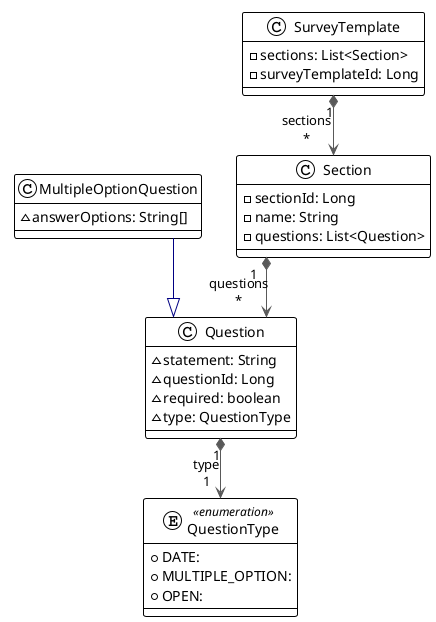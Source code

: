 @startuml
!theme plain
top to bottom direction
skinparam linetype ortho

class MultipleOptionQuestion {
  ~ answerOptions: String[]
}
class Question {
  ~ statement: String
  ~ questionId: Long
  ~ required: boolean
  ~ type: QuestionType
}
enum QuestionType << enumeration >> {
  + DATE:
  + MULTIPLE_OPTION:
  + OPEN:
}
class Section {
  - sectionId: Long
  - name: String
  - questions: List<Question>
}
class SurveyTemplate {
  - sections: List<Section>
  - surveyTemplateId: Long
}

MultipleOptionQuestion  -[#000082,plain]-^  Question
Question               "1" *-[#595959,plain]-> "type\n1" QuestionType
Section                "1" *-[#595959,plain]-> "questions\n*" Question
SurveyTemplate         "1" *-[#595959,plain]-> "sections\n*" Section
@enduml
